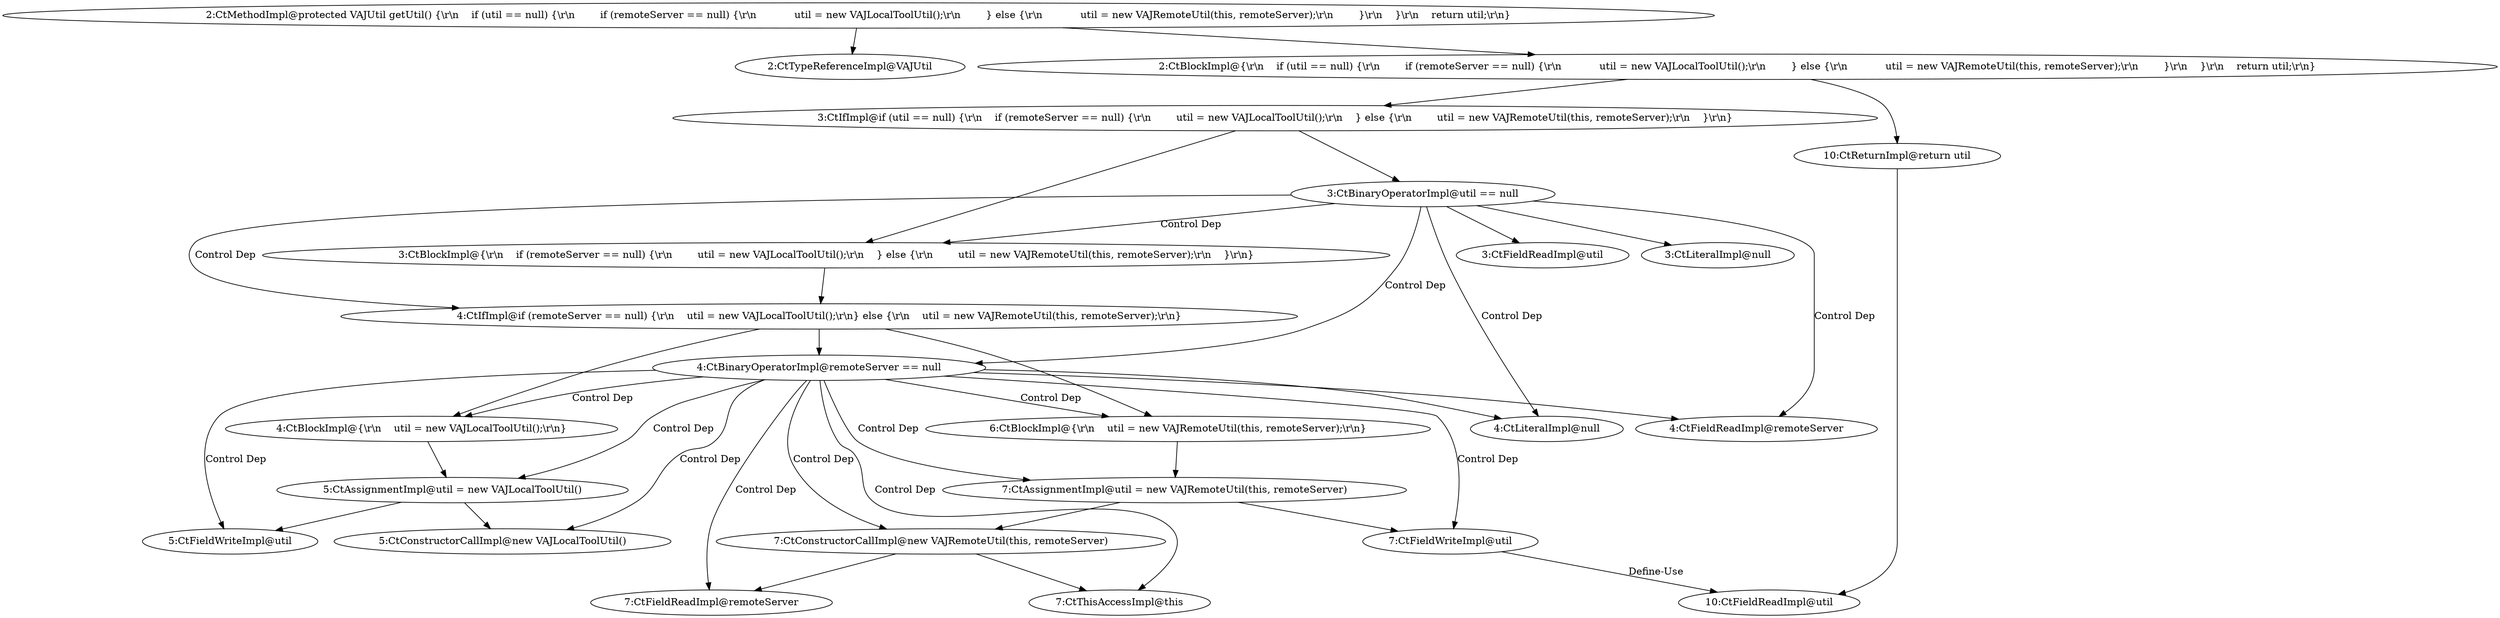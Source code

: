 digraph "getUtil#?" {
0 [label="2:CtTypeReferenceImpl@VAJUtil" shape=ellipse]
1 [label="3:CtFieldReadImpl@util" shape=ellipse]
2 [label="3:CtLiteralImpl@null" shape=ellipse]
3 [label="3:CtBinaryOperatorImpl@util == null" shape=ellipse]
4 [label="4:CtFieldReadImpl@remoteServer" shape=ellipse]
5 [label="4:CtLiteralImpl@null" shape=ellipse]
6 [label="4:CtBinaryOperatorImpl@remoteServer == null" shape=ellipse]
7 [label="5:CtFieldWriteImpl@util" shape=ellipse]
8 [label="5:CtConstructorCallImpl@new VAJLocalToolUtil()" shape=ellipse]
9 [label="5:CtAssignmentImpl@util = new VAJLocalToolUtil()" shape=ellipse]
10 [label="4:CtBlockImpl@{\\r\\n    util = new VAJLocalToolUtil();\\r\\n}" shape=ellipse]
11 [label="7:CtFieldWriteImpl@util" shape=ellipse]
12 [label="7:CtThisAccessImpl@this" shape=ellipse]
13 [label="7:CtFieldReadImpl@remoteServer" shape=ellipse]
14 [label="7:CtConstructorCallImpl@new VAJRemoteUtil(this, remoteServer)" shape=ellipse]
15 [label="7:CtAssignmentImpl@util = new VAJRemoteUtil(this, remoteServer)" shape=ellipse]
16 [label="6:CtBlockImpl@{\\r\\n    util = new VAJRemoteUtil(this, remoteServer);\\r\\n}" shape=ellipse]
17 [label="4:CtIfImpl@if (remoteServer == null) {\\r\\n    util = new VAJLocalToolUtil();\\r\\n} else {\\r\\n    util = new VAJRemoteUtil(this, remoteServer);\\r\\n}" shape=ellipse]
18 [label="3:CtBlockImpl@{\\r\\n    if (remoteServer == null) {\\r\\n        util = new VAJLocalToolUtil();\\r\\n    } else {\\r\\n        util = new VAJRemoteUtil(this, remoteServer);\\r\\n    }\\r\\n}" shape=ellipse]
19 [label="3:CtIfImpl@if (util == null) {\\r\\n    if (remoteServer == null) {\\r\\n        util = new VAJLocalToolUtil();\\r\\n    } else {\\r\\n        util = new VAJRemoteUtil(this, remoteServer);\\r\\n    }\\r\\n}" shape=ellipse]
20 [label="10:CtFieldReadImpl@util" shape=ellipse]
21 [label="10:CtReturnImpl@return util" shape=ellipse]
22 [label="2:CtBlockImpl@{\\r\\n    if (util == null) {\\r\\n        if (remoteServer == null) {\\r\\n            util = new VAJLocalToolUtil();\\r\\n        } else {\\r\\n            util = new VAJRemoteUtil(this, remoteServer);\\r\\n        }\\r\\n    }\\r\\n    return util;\\r\\n}" shape=ellipse]
23 [label="2:CtMethodImpl@protected VAJUtil getUtil() {\\r\\n    if (util == null) {\\r\\n        if (remoteServer == null) {\\r\\n            util = new VAJLocalToolUtil();\\r\\n        } else {\\r\\n            util = new VAJRemoteUtil(this, remoteServer);\\r\\n        }\\r\\n    }\\r\\n    return util;\\r\\n}" shape=ellipse]
3 -> 1 [label=""];
3 -> 2 [label=""];
3 -> 18 [label="Control Dep"];
3 -> 17 [label="Control Dep"];
3 -> 6 [label="Control Dep"];
3 -> 4 [label="Control Dep"];
3 -> 5 [label="Control Dep"];
6 -> 4 [label=""];
6 -> 5 [label=""];
6 -> 10 [label="Control Dep"];
6 -> 9 [label="Control Dep"];
6 -> 7 [label="Control Dep"];
6 -> 8 [label="Control Dep"];
6 -> 16 [label="Control Dep"];
6 -> 15 [label="Control Dep"];
6 -> 11 [label="Control Dep"];
6 -> 14 [label="Control Dep"];
6 -> 12 [label="Control Dep"];
6 -> 13 [label="Control Dep"];
9 -> 7 [label=""];
9 -> 8 [label=""];
10 -> 9 [label=""];
11 -> 20 [label="Define-Use"];
14 -> 12 [label=""];
14 -> 13 [label=""];
15 -> 11 [label=""];
15 -> 14 [label=""];
16 -> 15 [label=""];
17 -> 6 [label=""];
17 -> 10 [label=""];
17 -> 16 [label=""];
18 -> 17 [label=""];
19 -> 3 [label=""];
19 -> 18 [label=""];
21 -> 20 [label=""];
22 -> 19 [label=""];
22 -> 21 [label=""];
23 -> 0 [label=""];
23 -> 22 [label=""];
}